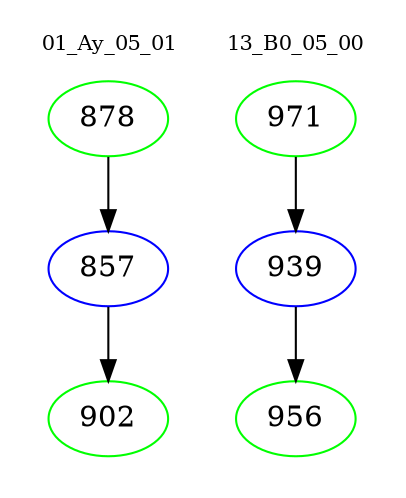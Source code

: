 digraph{
subgraph cluster_0 {
color = white
label = "01_Ay_05_01";
fontsize=10;
T0_878 [label="878", color="green"]
T0_878 -> T0_857 [color="black"]
T0_857 [label="857", color="blue"]
T0_857 -> T0_902 [color="black"]
T0_902 [label="902", color="green"]
}
subgraph cluster_1 {
color = white
label = "13_B0_05_00";
fontsize=10;
T1_971 [label="971", color="green"]
T1_971 -> T1_939 [color="black"]
T1_939 [label="939", color="blue"]
T1_939 -> T1_956 [color="black"]
T1_956 [label="956", color="green"]
}
}
